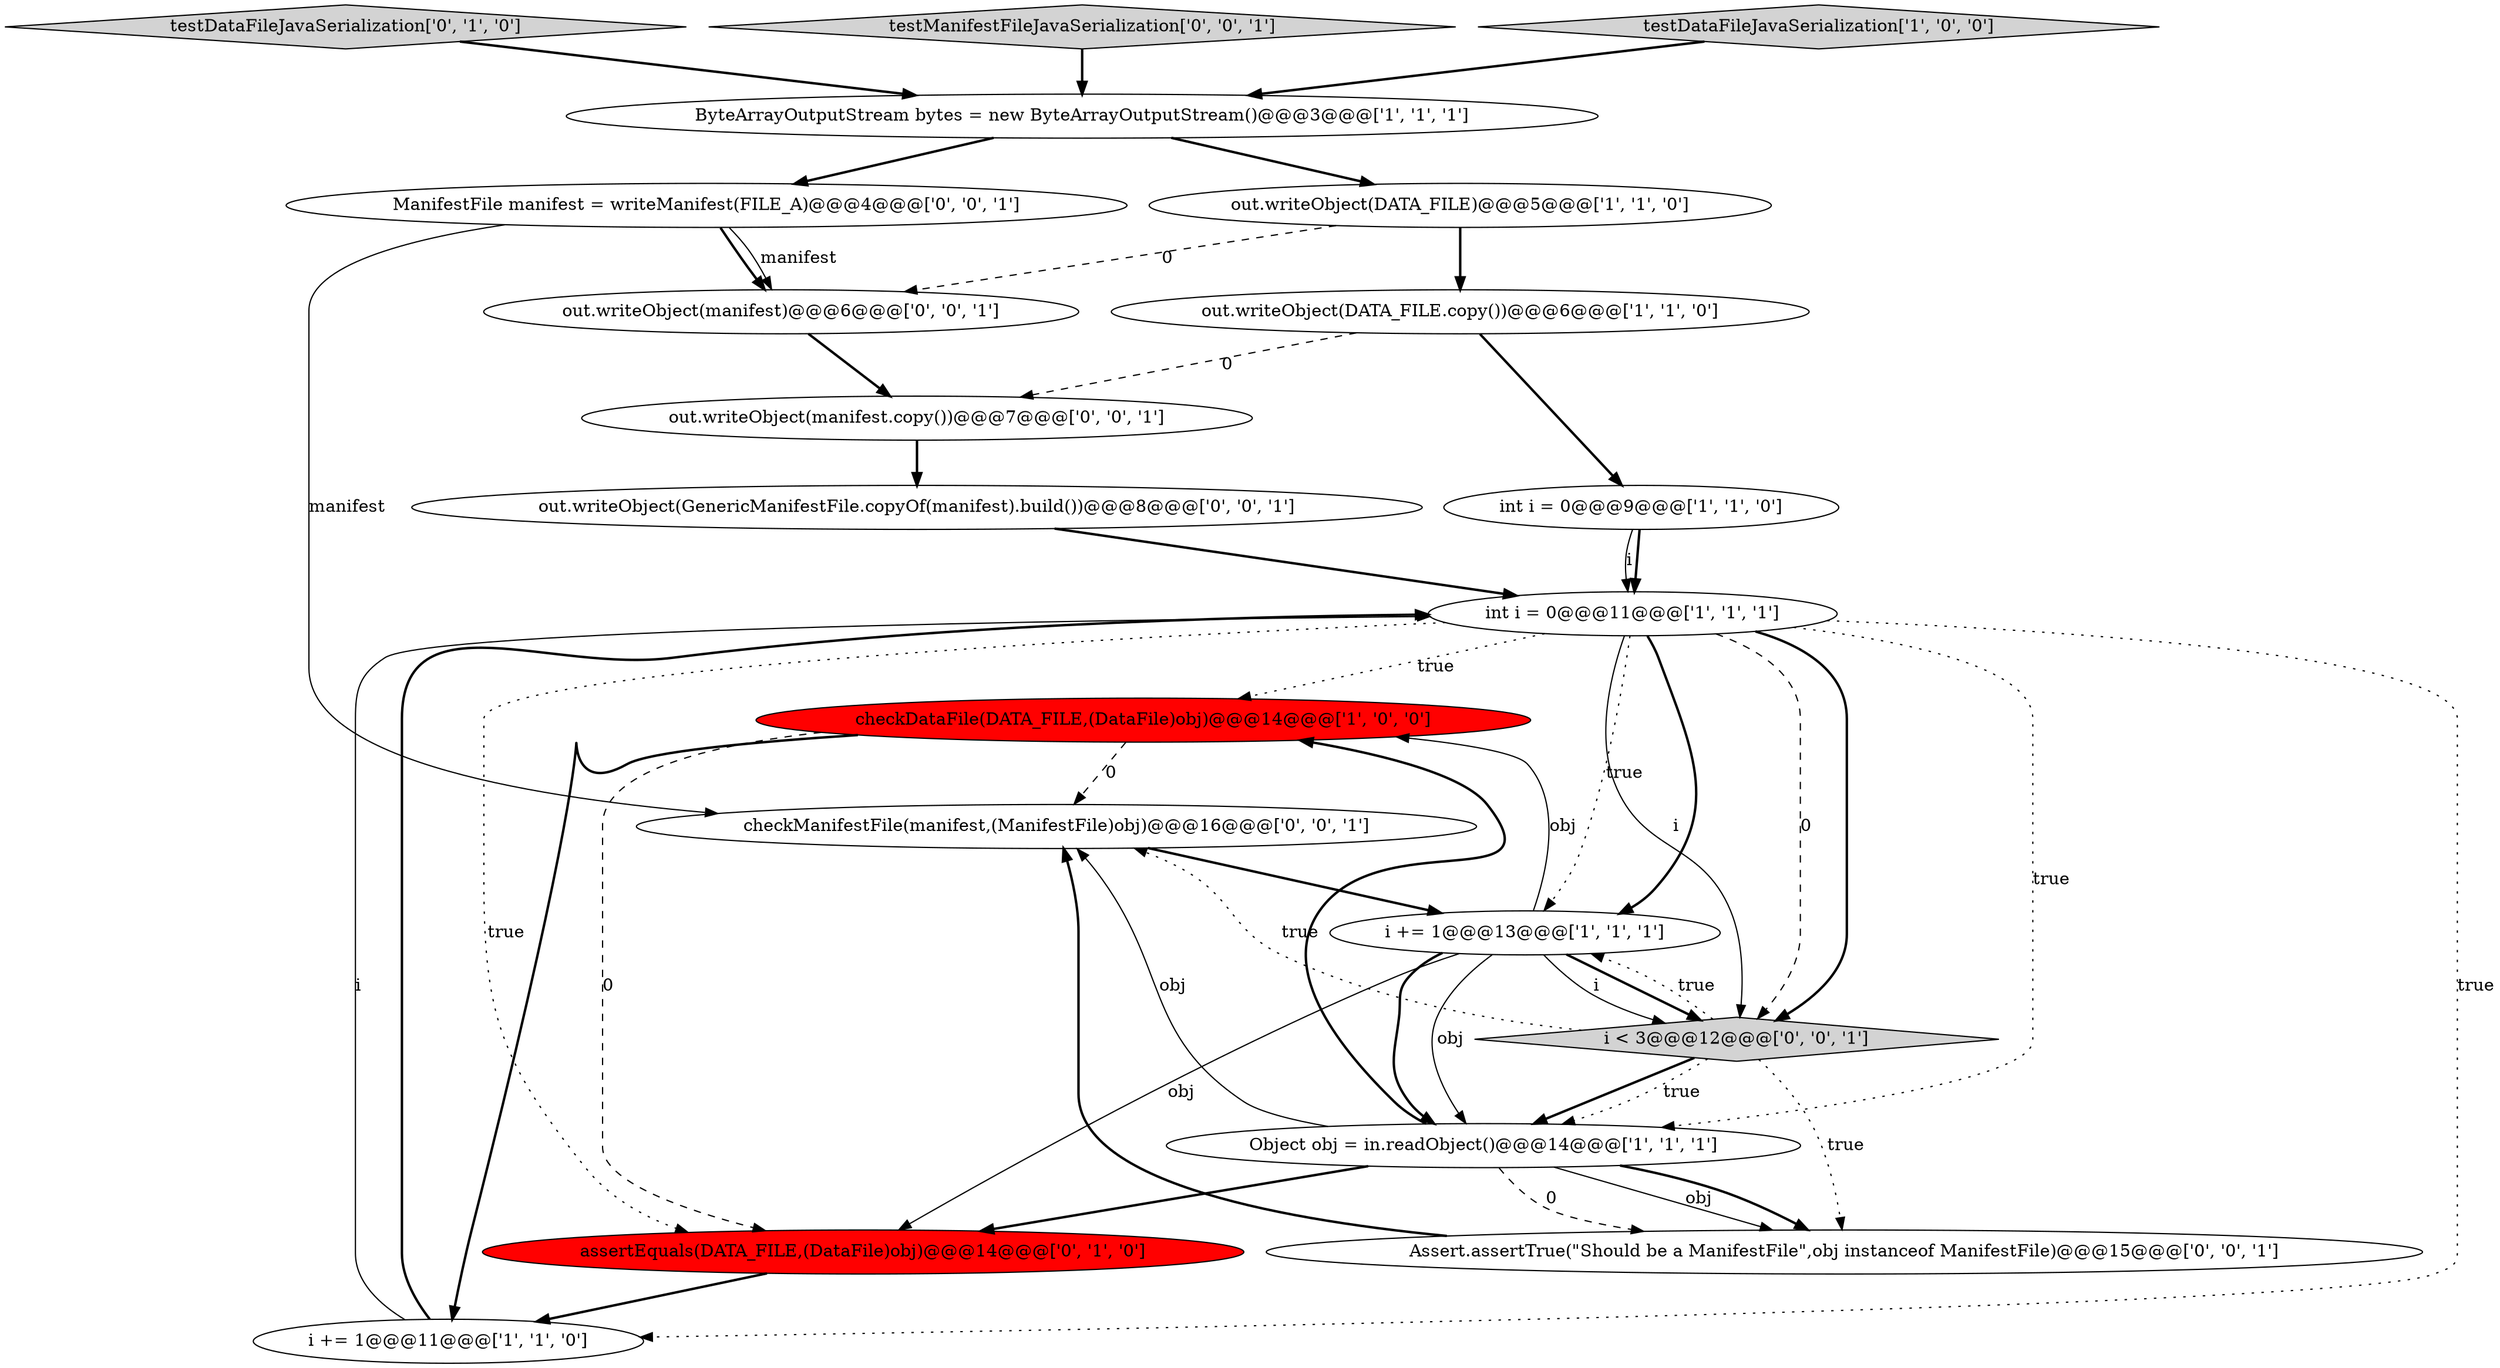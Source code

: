 digraph {
7 [style = filled, label = "out.writeObject(DATA_FILE)@@@5@@@['1', '1', '0']", fillcolor = white, shape = ellipse image = "AAA0AAABBB1BBB"];
12 [style = filled, label = "Assert.assertTrue(\"Should be a ManifestFile\",obj instanceof ManifestFile)@@@15@@@['0', '0', '1']", fillcolor = white, shape = ellipse image = "AAA0AAABBB3BBB"];
2 [style = filled, label = "checkDataFile(DATA_FILE,(DataFile)obj)@@@14@@@['1', '0', '0']", fillcolor = red, shape = ellipse image = "AAA1AAABBB1BBB"];
5 [style = filled, label = "Object obj = in.readObject()@@@14@@@['1', '1', '1']", fillcolor = white, shape = ellipse image = "AAA0AAABBB1BBB"];
6 [style = filled, label = "i += 1@@@13@@@['1', '1', '1']", fillcolor = white, shape = ellipse image = "AAA0AAABBB1BBB"];
19 [style = filled, label = "i < 3@@@12@@@['0', '0', '1']", fillcolor = lightgray, shape = diamond image = "AAA0AAABBB3BBB"];
14 [style = filled, label = "ManifestFile manifest = writeManifest(FILE_A)@@@4@@@['0', '0', '1']", fillcolor = white, shape = ellipse image = "AAA0AAABBB3BBB"];
8 [style = filled, label = "i += 1@@@11@@@['1', '1', '0']", fillcolor = white, shape = ellipse image = "AAA0AAABBB1BBB"];
10 [style = filled, label = "testDataFileJavaSerialization['0', '1', '0']", fillcolor = lightgray, shape = diamond image = "AAA0AAABBB2BBB"];
17 [style = filled, label = "checkManifestFile(manifest,(ManifestFile)obj)@@@16@@@['0', '0', '1']", fillcolor = white, shape = ellipse image = "AAA0AAABBB3BBB"];
3 [style = filled, label = "int i = 0@@@11@@@['1', '1', '1']", fillcolor = white, shape = ellipse image = "AAA0AAABBB1BBB"];
9 [style = filled, label = "int i = 0@@@9@@@['1', '1', '0']", fillcolor = white, shape = ellipse image = "AAA0AAABBB1BBB"];
13 [style = filled, label = "testManifestFileJavaSerialization['0', '0', '1']", fillcolor = lightgray, shape = diamond image = "AAA0AAABBB3BBB"];
18 [style = filled, label = "out.writeObject(manifest.copy())@@@7@@@['0', '0', '1']", fillcolor = white, shape = ellipse image = "AAA0AAABBB3BBB"];
1 [style = filled, label = "testDataFileJavaSerialization['1', '0', '0']", fillcolor = lightgray, shape = diamond image = "AAA0AAABBB1BBB"];
0 [style = filled, label = "out.writeObject(DATA_FILE.copy())@@@6@@@['1', '1', '0']", fillcolor = white, shape = ellipse image = "AAA0AAABBB1BBB"];
4 [style = filled, label = "ByteArrayOutputStream bytes = new ByteArrayOutputStream()@@@3@@@['1', '1', '1']", fillcolor = white, shape = ellipse image = "AAA0AAABBB1BBB"];
16 [style = filled, label = "out.writeObject(manifest)@@@6@@@['0', '0', '1']", fillcolor = white, shape = ellipse image = "AAA0AAABBB3BBB"];
11 [style = filled, label = "assertEquals(DATA_FILE,(DataFile)obj)@@@14@@@['0', '1', '0']", fillcolor = red, shape = ellipse image = "AAA1AAABBB2BBB"];
15 [style = filled, label = "out.writeObject(GenericManifestFile.copyOf(manifest).build())@@@8@@@['0', '0', '1']", fillcolor = white, shape = ellipse image = "AAA0AAABBB3BBB"];
14->16 [style = bold, label=""];
3->11 [style = dotted, label="true"];
1->4 [style = bold, label=""];
0->9 [style = bold, label=""];
4->14 [style = bold, label=""];
16->18 [style = bold, label=""];
5->12 [style = dashed, label="0"];
5->12 [style = solid, label="obj"];
6->2 [style = solid, label="obj"];
8->3 [style = solid, label="i"];
17->6 [style = bold, label=""];
19->17 [style = dotted, label="true"];
6->19 [style = solid, label="i"];
14->16 [style = solid, label="manifest"];
3->19 [style = solid, label="i"];
3->2 [style = dotted, label="true"];
7->16 [style = dashed, label="0"];
14->17 [style = solid, label="manifest"];
8->3 [style = bold, label=""];
18->15 [style = bold, label=""];
12->17 [style = bold, label=""];
19->12 [style = dotted, label="true"];
3->6 [style = bold, label=""];
7->0 [style = bold, label=""];
6->19 [style = bold, label=""];
3->6 [style = dotted, label="true"];
15->3 [style = bold, label=""];
2->17 [style = dashed, label="0"];
4->7 [style = bold, label=""];
3->19 [style = dashed, label="0"];
19->5 [style = bold, label=""];
6->5 [style = bold, label=""];
5->2 [style = bold, label=""];
3->5 [style = dotted, label="true"];
3->19 [style = bold, label=""];
5->12 [style = bold, label=""];
10->4 [style = bold, label=""];
19->5 [style = dotted, label="true"];
9->3 [style = bold, label=""];
11->8 [style = bold, label=""];
6->5 [style = solid, label="obj"];
6->11 [style = solid, label="obj"];
5->17 [style = solid, label="obj"];
5->11 [style = bold, label=""];
9->3 [style = solid, label="i"];
19->6 [style = dotted, label="true"];
2->11 [style = dashed, label="0"];
0->18 [style = dashed, label="0"];
3->8 [style = dotted, label="true"];
2->8 [style = bold, label=""];
13->4 [style = bold, label=""];
}
